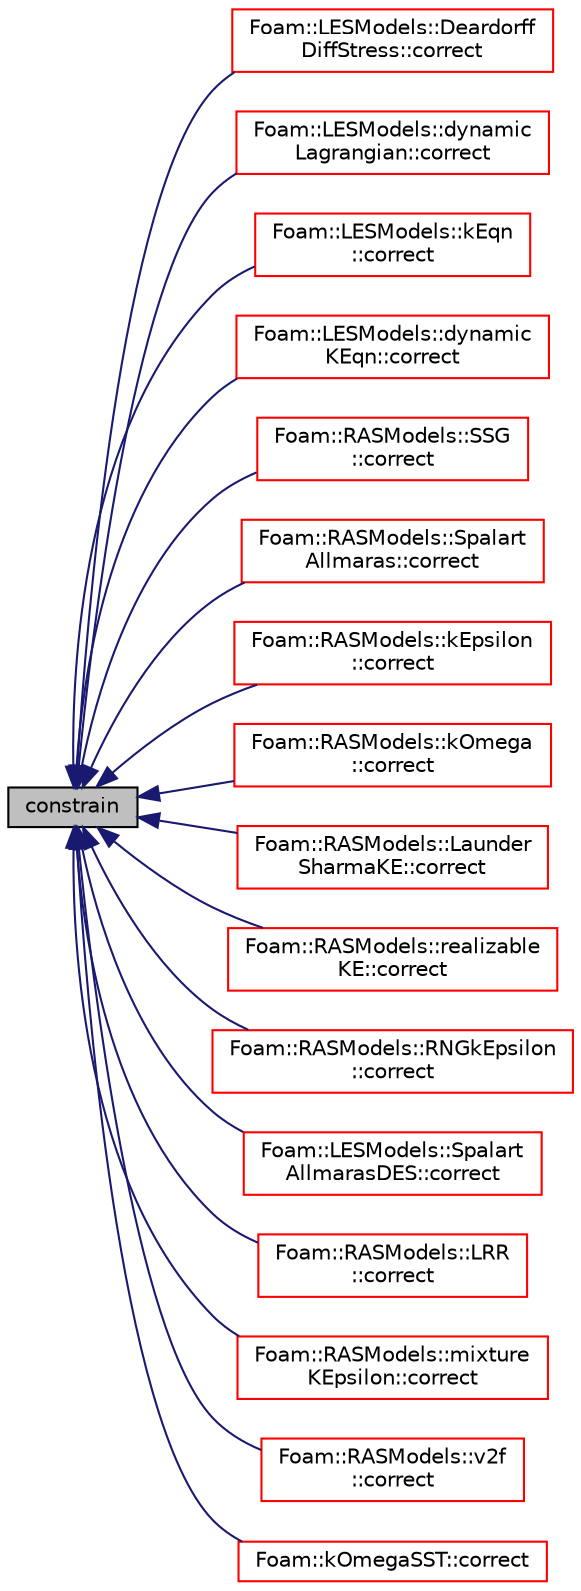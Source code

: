 digraph "constrain"
{
  bgcolor="transparent";
  edge [fontname="Helvetica",fontsize="10",labelfontname="Helvetica",labelfontsize="10"];
  node [fontname="Helvetica",fontsize="10",shape=record];
  rankdir="LR";
  Node1 [label="constrain",height=0.2,width=0.4,color="black", fillcolor="grey75", style="filled", fontcolor="black"];
  Node1 -> Node2 [dir="back",color="midnightblue",fontsize="10",style="solid",fontname="Helvetica"];
  Node2 [label="Foam::LESModels::Deardorff\lDiffStress::correct",height=0.2,width=0.4,color="red",URL="$a00507.html#a3ae44b28050c3aa494c1d8e18cf618c1",tooltip="Correct sub-grid stress, eddy-Viscosity and related properties. "];
  Node1 -> Node3 [dir="back",color="midnightblue",fontsize="10",style="solid",fontname="Helvetica"];
  Node3 [label="Foam::LESModels::dynamic\lLagrangian::correct",height=0.2,width=0.4,color="red",URL="$a00609.html#a3ae44b28050c3aa494c1d8e18cf618c1",tooltip="Correct Eddy-Viscosity and related properties. "];
  Node1 -> Node4 [dir="back",color="midnightblue",fontsize="10",style="solid",fontname="Helvetica"];
  Node4 [label="Foam::LESModels::kEqn\l::correct",height=0.2,width=0.4,color="red",URL="$a01251.html#a3ae44b28050c3aa494c1d8e18cf618c1",tooltip="Correct eddy-Viscosity and related properties. "];
  Node1 -> Node5 [dir="back",color="midnightblue",fontsize="10",style="solid",fontname="Helvetica"];
  Node5 [label="Foam::LESModels::dynamic\lKEqn::correct",height=0.2,width=0.4,color="red",URL="$a00608.html#a3ae44b28050c3aa494c1d8e18cf618c1",tooltip="Correct Eddy-Viscosity and related properties. "];
  Node1 -> Node6 [dir="back",color="midnightblue",fontsize="10",style="solid",fontname="Helvetica"];
  Node6 [label="Foam::RASModels::SSG\l::correct",height=0.2,width=0.4,color="red",URL="$a02505.html#a3ae44b28050c3aa494c1d8e18cf618c1",tooltip="Solve the turbulence equations and correct eddy-Viscosity and. "];
  Node1 -> Node7 [dir="back",color="midnightblue",fontsize="10",style="solid",fontname="Helvetica"];
  Node7 [label="Foam::RASModels::Spalart\lAllmaras::correct",height=0.2,width=0.4,color="red",URL="$a02465.html#a3ae44b28050c3aa494c1d8e18cf618c1",tooltip="Solve the turbulence equations and correct the turbulence viscosity. "];
  Node1 -> Node8 [dir="back",color="midnightblue",fontsize="10",style="solid",fontname="Helvetica"];
  Node8 [label="Foam::RASModels::kEpsilon\l::correct",height=0.2,width=0.4,color="red",URL="$a01250.html#a3ae44b28050c3aa494c1d8e18cf618c1",tooltip="Solve the turbulence equations and correct the turbulence viscosity. "];
  Node1 -> Node9 [dir="back",color="midnightblue",fontsize="10",style="solid",fontname="Helvetica"];
  Node9 [label="Foam::RASModels::kOmega\l::correct",height=0.2,width=0.4,color="red",URL="$a01267.html#a3ae44b28050c3aa494c1d8e18cf618c1",tooltip="Solve the turbulence equations and correct the turbulence viscosity. "];
  Node1 -> Node10 [dir="back",color="midnightblue",fontsize="10",style="solid",fontname="Helvetica"];
  Node10 [label="Foam::RASModels::Launder\lSharmaKE::correct",height=0.2,width=0.4,color="red",URL="$a01300.html#a3ae44b28050c3aa494c1d8e18cf618c1",tooltip="Solve the turbulence equations and correct the turbulence viscosity. "];
  Node1 -> Node11 [dir="back",color="midnightblue",fontsize="10",style="solid",fontname="Helvetica"];
  Node11 [label="Foam::RASModels::realizable\lKE::correct",height=0.2,width=0.4,color="red",URL="$a02153.html#a3ae44b28050c3aa494c1d8e18cf618c1",tooltip="Solve the turbulence equations and correct the turbulence viscosity. "];
  Node1 -> Node12 [dir="back",color="midnightblue",fontsize="10",style="solid",fontname="Helvetica"];
  Node12 [label="Foam::RASModels::RNGkEpsilon\l::correct",height=0.2,width=0.4,color="red",URL="$a02272.html#a3ae44b28050c3aa494c1d8e18cf618c1",tooltip="Solve the turbulence equations and correct the turbulence viscosity. "];
  Node1 -> Node13 [dir="back",color="midnightblue",fontsize="10",style="solid",fontname="Helvetica"];
  Node13 [label="Foam::LESModels::Spalart\lAllmarasDES::correct",height=0.2,width=0.4,color="red",URL="$a02467.html#a3ae44b28050c3aa494c1d8e18cf618c1",tooltip="Correct nuTilda and related properties. "];
  Node1 -> Node14 [dir="back",color="midnightblue",fontsize="10",style="solid",fontname="Helvetica"];
  Node14 [label="Foam::RASModels::LRR\l::correct",height=0.2,width=0.4,color="red",URL="$a01416.html#a3ae44b28050c3aa494c1d8e18cf618c1",tooltip="Solve the turbulence equations and correct eddy-Viscosity and. "];
  Node1 -> Node15 [dir="back",color="midnightblue",fontsize="10",style="solid",fontname="Helvetica"];
  Node15 [label="Foam::RASModels::mixture\lKEpsilon::correct",height=0.2,width=0.4,color="red",URL="$a01556.html#a3ae44b28050c3aa494c1d8e18cf618c1",tooltip="Solve the turbulence equations and correct the turbulence viscosity. "];
  Node1 -> Node16 [dir="back",color="midnightblue",fontsize="10",style="solid",fontname="Helvetica"];
  Node16 [label="Foam::RASModels::v2f\l::correct",height=0.2,width=0.4,color="red",URL="$a02886.html#a3ae44b28050c3aa494c1d8e18cf618c1",tooltip="Solve the turbulence equations and correct the turbulence viscosity. "];
  Node1 -> Node17 [dir="back",color="midnightblue",fontsize="10",style="solid",fontname="Helvetica"];
  Node17 [label="Foam::kOmegaSST::correct",height=0.2,width=0.4,color="red",URL="$a01268.html#a3ae44b28050c3aa494c1d8e18cf618c1",tooltip="Solve the turbulence equations and correct the turbulence viscosity. "];
}

